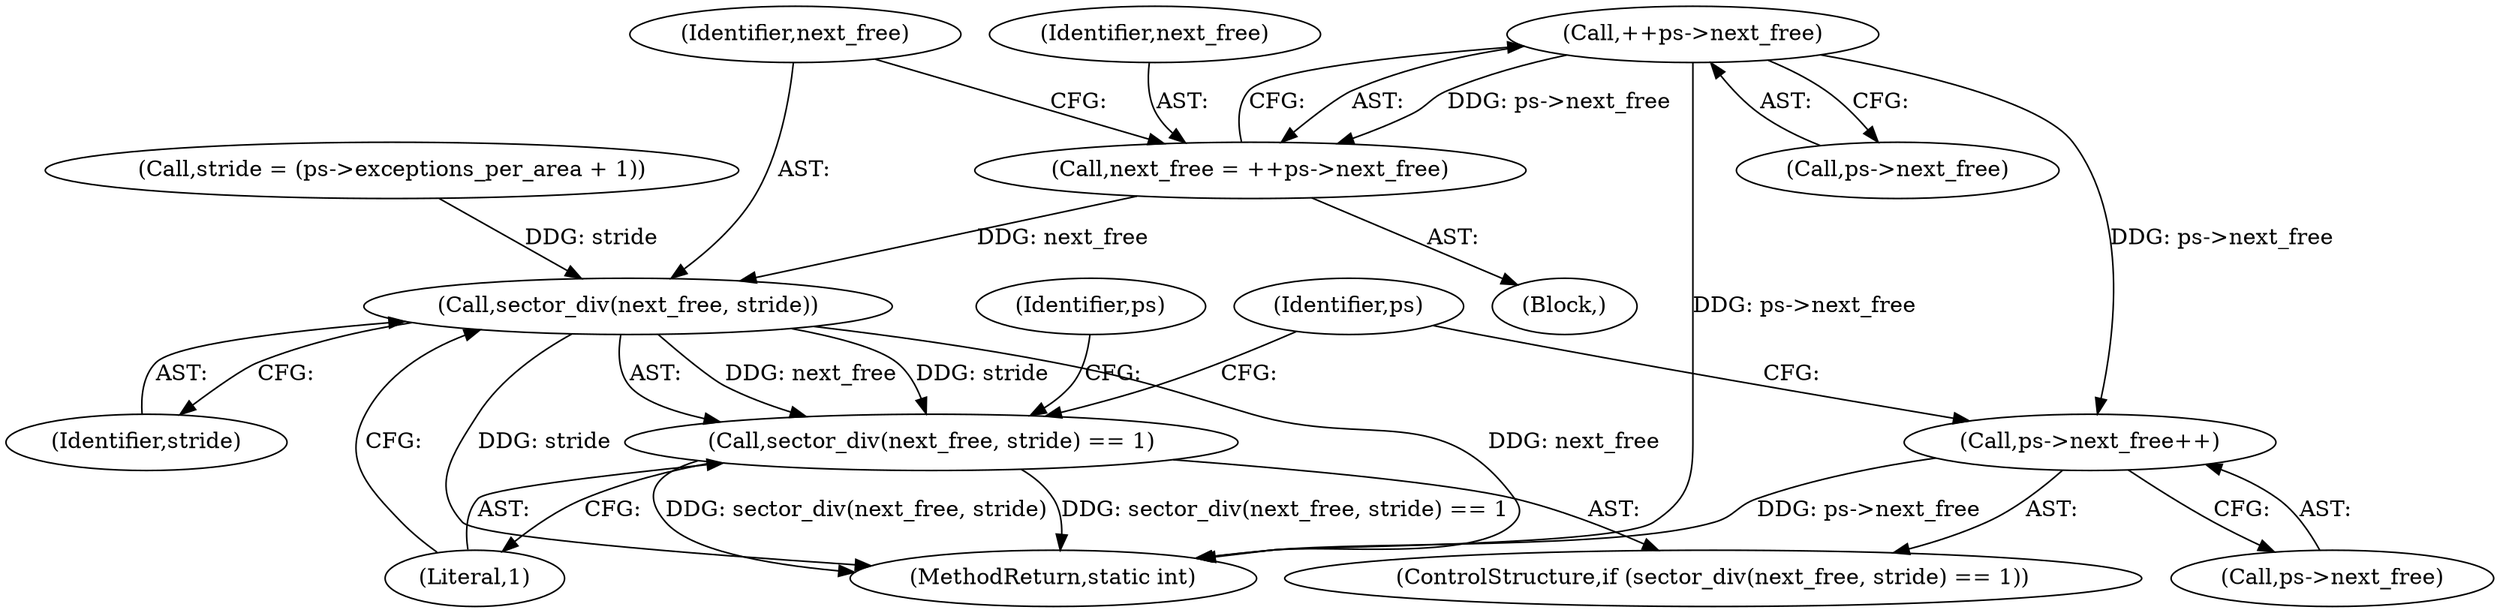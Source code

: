 digraph "1_linux_e9c6a182649f4259db704ae15a91ac820e63b0ca@API" {
"1000154" [label="(Call,++ps->next_free)"];
"1000152" [label="(Call,next_free = ++ps->next_free)"];
"1000160" [label="(Call,sector_div(next_free, stride))"];
"1000159" [label="(Call,sector_div(next_free, stride) == 1)"];
"1000164" [label="(Call,ps->next_free++)"];
"1000155" [label="(Call,ps->next_free)"];
"1000154" [label="(Call,++ps->next_free)"];
"1000161" [label="(Identifier,next_free)"];
"1000105" [label="(Block,)"];
"1000153" [label="(Identifier,next_free)"];
"1000158" [label="(ControlStructure,if (sector_div(next_free, stride) == 1))"];
"1000171" [label="(Identifier,ps)"];
"1000166" [label="(Identifier,ps)"];
"1000160" [label="(Call,sector_div(next_free, stride))"];
"1000152" [label="(Call,next_free = ++ps->next_free)"];
"1000159" [label="(Call,sector_div(next_free, stride) == 1)"];
"1000164" [label="(Call,ps->next_free++)"];
"1000175" [label="(MethodReturn,static int)"];
"1000163" [label="(Literal,1)"];
"1000162" [label="(Identifier,stride)"];
"1000145" [label="(Call,stride = (ps->exceptions_per_area + 1))"];
"1000165" [label="(Call,ps->next_free)"];
"1000154" -> "1000152"  [label="AST: "];
"1000154" -> "1000155"  [label="CFG: "];
"1000155" -> "1000154"  [label="AST: "];
"1000152" -> "1000154"  [label="CFG: "];
"1000154" -> "1000175"  [label="DDG: ps->next_free"];
"1000154" -> "1000152"  [label="DDG: ps->next_free"];
"1000154" -> "1000164"  [label="DDG: ps->next_free"];
"1000152" -> "1000105"  [label="AST: "];
"1000153" -> "1000152"  [label="AST: "];
"1000161" -> "1000152"  [label="CFG: "];
"1000152" -> "1000160"  [label="DDG: next_free"];
"1000160" -> "1000159"  [label="AST: "];
"1000160" -> "1000162"  [label="CFG: "];
"1000161" -> "1000160"  [label="AST: "];
"1000162" -> "1000160"  [label="AST: "];
"1000163" -> "1000160"  [label="CFG: "];
"1000160" -> "1000175"  [label="DDG: stride"];
"1000160" -> "1000175"  [label="DDG: next_free"];
"1000160" -> "1000159"  [label="DDG: next_free"];
"1000160" -> "1000159"  [label="DDG: stride"];
"1000145" -> "1000160"  [label="DDG: stride"];
"1000159" -> "1000158"  [label="AST: "];
"1000159" -> "1000163"  [label="CFG: "];
"1000163" -> "1000159"  [label="AST: "];
"1000166" -> "1000159"  [label="CFG: "];
"1000171" -> "1000159"  [label="CFG: "];
"1000159" -> "1000175"  [label="DDG: sector_div(next_free, stride) == 1"];
"1000159" -> "1000175"  [label="DDG: sector_div(next_free, stride)"];
"1000164" -> "1000158"  [label="AST: "];
"1000164" -> "1000165"  [label="CFG: "];
"1000165" -> "1000164"  [label="AST: "];
"1000171" -> "1000164"  [label="CFG: "];
"1000164" -> "1000175"  [label="DDG: ps->next_free"];
}
